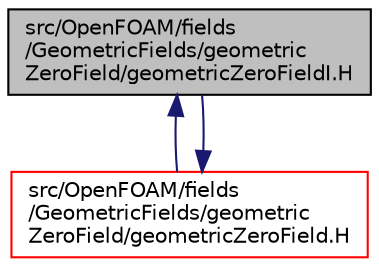 digraph "src/OpenFOAM/fields/GeometricFields/geometricZeroField/geometricZeroFieldI.H"
{
  bgcolor="transparent";
  edge [fontname="Helvetica",fontsize="10",labelfontname="Helvetica",labelfontsize="10"];
  node [fontname="Helvetica",fontsize="10",shape=record];
  Node1 [label="src/OpenFOAM/fields\l/GeometricFields/geometric\lZeroField/geometricZeroFieldI.H",height=0.2,width=0.4,color="black", fillcolor="grey75", style="filled", fontcolor="black"];
  Node1 -> Node2 [dir="back",color="midnightblue",fontsize="10",style="solid",fontname="Helvetica"];
  Node2 [label="src/OpenFOAM/fields\l/GeometricFields/geometric\lZeroField/geometricZeroField.H",height=0.2,width=0.4,color="red",URL="$a08164.html"];
  Node2 -> Node1 [dir="back",color="midnightblue",fontsize="10",style="solid",fontname="Helvetica"];
}
